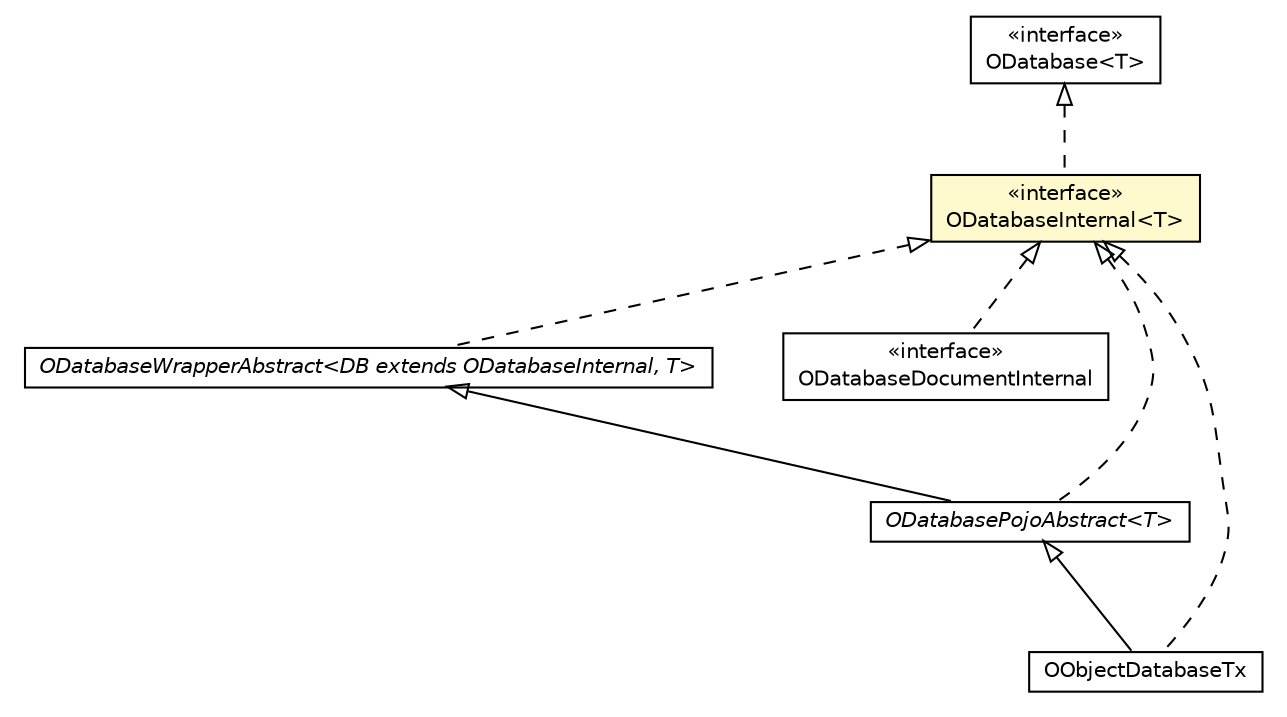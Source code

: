 #!/usr/local/bin/dot
#
# Class diagram 
# Generated by UMLGraph version R5_6-24-gf6e263 (http://www.umlgraph.org/)
#

digraph G {
	edge [fontname="Helvetica",fontsize=10,labelfontname="Helvetica",labelfontsize=10];
	node [fontname="Helvetica",fontsize=10,shape=plaintext];
	nodesep=0.25;
	ranksep=0.5;
	// com.orientechnologies.orient.core.db.ODatabaseWrapperAbstract<DB extends com.orientechnologies.orient.core.db.ODatabaseInternal, T>
	c1359754 [label=<<table title="com.orientechnologies.orient.core.db.ODatabaseWrapperAbstract" border="0" cellborder="1" cellspacing="0" cellpadding="2" port="p" href="./ODatabaseWrapperAbstract.html">
		<tr><td><table border="0" cellspacing="0" cellpadding="1">
<tr><td align="center" balign="center"><font face="Helvetica-Oblique"> ODatabaseWrapperAbstract&lt;DB extends ODatabaseInternal, T&gt; </font></td></tr>
		</table></td></tr>
		</table>>, URL="./ODatabaseWrapperAbstract.html", fontname="Helvetica", fontcolor="black", fontsize=10.0];
	// com.orientechnologies.orient.core.db.ODatabase<T>
	c1359755 [label=<<table title="com.orientechnologies.orient.core.db.ODatabase" border="0" cellborder="1" cellspacing="0" cellpadding="2" port="p" href="./ODatabase.html">
		<tr><td><table border="0" cellspacing="0" cellpadding="1">
<tr><td align="center" balign="center"> &#171;interface&#187; </td></tr>
<tr><td align="center" balign="center"> ODatabase&lt;T&gt; </td></tr>
		</table></td></tr>
		</table>>, URL="./ODatabase.html", fontname="Helvetica", fontcolor="black", fontsize=10.0];
	// com.orientechnologies.orient.core.db.ODatabaseInternal<T>
	c1359770 [label=<<table title="com.orientechnologies.orient.core.db.ODatabaseInternal" border="0" cellborder="1" cellspacing="0" cellpadding="2" port="p" bgcolor="lemonChiffon" href="./ODatabaseInternal.html">
		<tr><td><table border="0" cellspacing="0" cellpadding="1">
<tr><td align="center" balign="center"> &#171;interface&#187; </td></tr>
<tr><td align="center" balign="center"> ODatabaseInternal&lt;T&gt; </td></tr>
		</table></td></tr>
		</table>>, URL="./ODatabaseInternal.html", fontname="Helvetica", fontcolor="black", fontsize=10.0];
	// com.orientechnologies.orient.core.db.ODatabaseDocumentInternal
	c1359777 [label=<<table title="com.orientechnologies.orient.core.db.ODatabaseDocumentInternal" border="0" cellborder="1" cellspacing="0" cellpadding="2" port="p" href="./ODatabaseDocumentInternal.html">
		<tr><td><table border="0" cellspacing="0" cellpadding="1">
<tr><td align="center" balign="center"> &#171;interface&#187; </td></tr>
<tr><td align="center" balign="center"> ODatabaseDocumentInternal </td></tr>
		</table></td></tr>
		</table>>, URL="./ODatabaseDocumentInternal.html", fontname="Helvetica", fontcolor="black", fontsize=10.0];
	// com.orientechnologies.orient.object.db.OObjectDatabaseTx
	c1361017 [label=<<table title="com.orientechnologies.orient.object.db.OObjectDatabaseTx" border="0" cellborder="1" cellspacing="0" cellpadding="2" port="p" href="../../object/db/OObjectDatabaseTx.html">
		<tr><td><table border="0" cellspacing="0" cellpadding="1">
<tr><td align="center" balign="center"> OObjectDatabaseTx </td></tr>
		</table></td></tr>
		</table>>, URL="../../object/db/OObjectDatabaseTx.html", fontname="Helvetica", fontcolor="black", fontsize=10.0];
	// com.orientechnologies.orient.object.db.ODatabasePojoAbstract<T>
	c1361021 [label=<<table title="com.orientechnologies.orient.object.db.ODatabasePojoAbstract" border="0" cellborder="1" cellspacing="0" cellpadding="2" port="p" href="../../object/db/ODatabasePojoAbstract.html">
		<tr><td><table border="0" cellspacing="0" cellpadding="1">
<tr><td align="center" balign="center"><font face="Helvetica-Oblique"> ODatabasePojoAbstract&lt;T&gt; </font></td></tr>
		</table></td></tr>
		</table>>, URL="../../object/db/ODatabasePojoAbstract.html", fontname="Helvetica", fontcolor="black", fontsize=10.0];
	//com.orientechnologies.orient.core.db.ODatabaseWrapperAbstract<DB extends com.orientechnologies.orient.core.db.ODatabaseInternal, T> implements com.orientechnologies.orient.core.db.ODatabaseInternal<T>
	c1359770:p -> c1359754:p [dir=back,arrowtail=empty,style=dashed];
	//com.orientechnologies.orient.core.db.ODatabaseInternal<T> implements com.orientechnologies.orient.core.db.ODatabase<T>
	c1359755:p -> c1359770:p [dir=back,arrowtail=empty,style=dashed];
	//com.orientechnologies.orient.core.db.ODatabaseDocumentInternal implements com.orientechnologies.orient.core.db.ODatabaseInternal<T>
	c1359770:p -> c1359777:p [dir=back,arrowtail=empty,style=dashed];
	//com.orientechnologies.orient.object.db.OObjectDatabaseTx extends com.orientechnologies.orient.object.db.ODatabasePojoAbstract<java.lang.Object>
	c1361021:p -> c1361017:p [dir=back,arrowtail=empty];
	//com.orientechnologies.orient.object.db.OObjectDatabaseTx implements com.orientechnologies.orient.core.db.ODatabaseInternal<T>
	c1359770:p -> c1361017:p [dir=back,arrowtail=empty,style=dashed];
	//com.orientechnologies.orient.object.db.ODatabasePojoAbstract<T> extends com.orientechnologies.orient.core.db.ODatabaseWrapperAbstract<com.orientechnologies.orient.core.db.document.ODatabaseDocumentTx, T>
	c1359754:p -> c1361021:p [dir=back,arrowtail=empty];
	//com.orientechnologies.orient.object.db.ODatabasePojoAbstract<T> implements com.orientechnologies.orient.core.db.ODatabaseInternal<T>
	c1359770:p -> c1361021:p [dir=back,arrowtail=empty,style=dashed];
}

